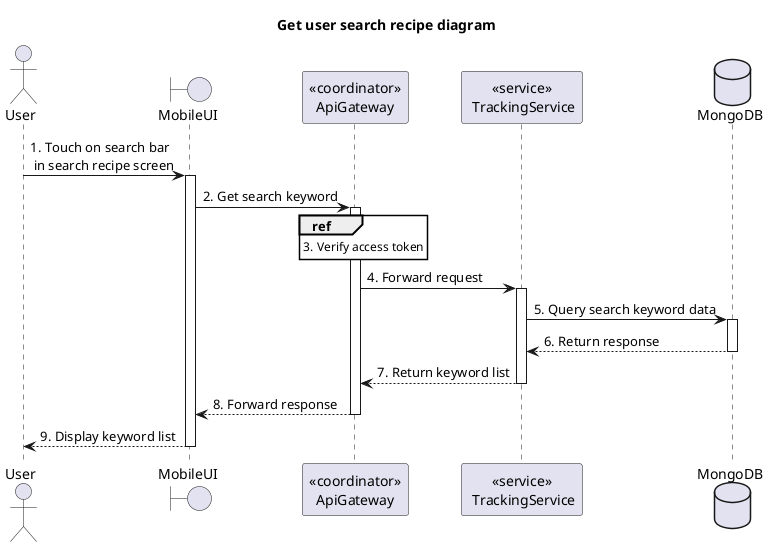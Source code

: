 @startuml Sequence
title "Get user search recipe diagram"
' Style section
<style>
  sequenceDiagram {
    reference {
      BackGroundColor white
    }
}
</style>

actor User
boundary MobileUI
participant "<<coordinator>>\nApiGateway" as ApiGateway
participant "<<service>>\n TrackingService" as TrackingService
database MongoDB

User -> MobileUI++: 1. Touch on search bar \n in search recipe screen

MobileUI -> ApiGateway++: 2. Get search keyword

ref over ApiGateway: 3. Verify access token

ApiGateway -> TrackingService++: 4. Forward request

TrackingService -> MongoDB++: 5. Query search keyword data
TrackingService <-- MongoDB--: 6. Return response
ApiGateway <-- TrackingService--: 7. Return keyword list
MobileUI <-- ApiGateway--: 8. Forward response
User <-- MobileUI--: 9. Display keyword list

@enduml
